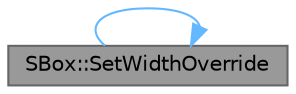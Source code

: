 digraph "SBox::SetWidthOverride"
{
 // INTERACTIVE_SVG=YES
 // LATEX_PDF_SIZE
  bgcolor="transparent";
  edge [fontname=Helvetica,fontsize=10,labelfontname=Helvetica,labelfontsize=10];
  node [fontname=Helvetica,fontsize=10,shape=box,height=0.2,width=0.4];
  rankdir="LR";
  Node1 [id="Node000001",label="SBox::SetWidthOverride",height=0.2,width=0.4,color="gray40", fillcolor="grey60", style="filled", fontcolor="black",tooltip="See WidthOverride attribute."];
  Node1 -> Node1 [id="edge1_Node000001_Node000001",color="steelblue1",style="solid",tooltip=" "];
}
